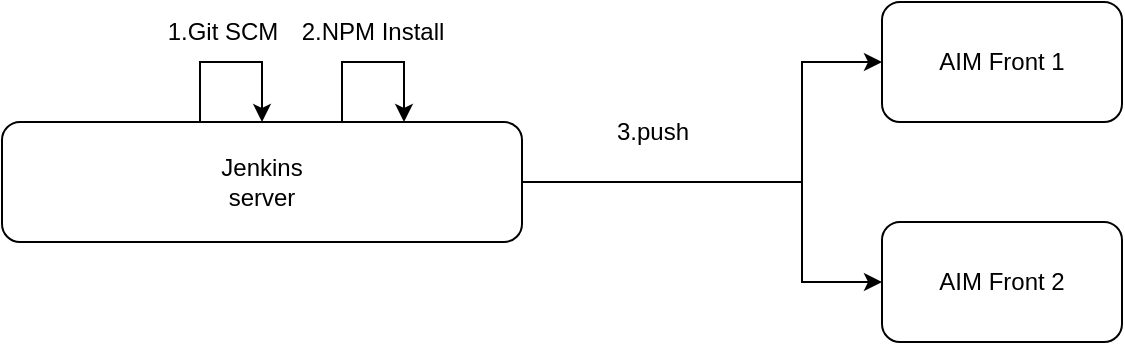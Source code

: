 <mxfile version="21.2.9" type="github">
  <diagram name="第 1 页" id="mmZjBVgp-5ww0B1r9gcF">
    <mxGraphModel dx="974" dy="660" grid="1" gridSize="10" guides="1" tooltips="1" connect="1" arrows="1" fold="1" page="1" pageScale="1" pageWidth="827" pageHeight="1169" math="0" shadow="0">
      <root>
        <mxCell id="0" />
        <mxCell id="1" parent="0" />
        <mxCell id="ss2t_ngD0FUfHPDTS_Bn-9" style="edgeStyle=orthogonalEdgeStyle;rounded=0;orthogonalLoop=1;jettySize=auto;html=1;exitX=1;exitY=0.5;exitDx=0;exitDy=0;" edge="1" parent="1" source="ss2t_ngD0FUfHPDTS_Bn-1" target="ss2t_ngD0FUfHPDTS_Bn-2">
          <mxGeometry relative="1" as="geometry">
            <Array as="points">
              <mxPoint x="480" y="190" />
              <mxPoint x="480" y="130" />
            </Array>
          </mxGeometry>
        </mxCell>
        <mxCell id="ss2t_ngD0FUfHPDTS_Bn-10" style="edgeStyle=orthogonalEdgeStyle;rounded=0;orthogonalLoop=1;jettySize=auto;html=1;exitX=1;exitY=0.5;exitDx=0;exitDy=0;" edge="1" parent="1" source="ss2t_ngD0FUfHPDTS_Bn-1" target="ss2t_ngD0FUfHPDTS_Bn-3">
          <mxGeometry relative="1" as="geometry">
            <Array as="points">
              <mxPoint x="480" y="190" />
              <mxPoint x="480" y="240" />
            </Array>
          </mxGeometry>
        </mxCell>
        <mxCell id="ss2t_ngD0FUfHPDTS_Bn-1" value="Jenkins&lt;br&gt;server" style="rounded=1;whiteSpace=wrap;html=1;align=center;" vertex="1" parent="1">
          <mxGeometry x="80" y="160" width="260" height="60" as="geometry" />
        </mxCell>
        <mxCell id="ss2t_ngD0FUfHPDTS_Bn-2" value="AIM Front 1" style="rounded=1;whiteSpace=wrap;html=1;" vertex="1" parent="1">
          <mxGeometry x="520" y="100" width="120" height="60" as="geometry" />
        </mxCell>
        <mxCell id="ss2t_ngD0FUfHPDTS_Bn-3" value="AIM Front 2" style="rounded=1;whiteSpace=wrap;html=1;" vertex="1" parent="1">
          <mxGeometry x="520" y="210" width="120" height="60" as="geometry" />
        </mxCell>
        <mxCell id="ss2t_ngD0FUfHPDTS_Bn-6" value="1.Git SCM" style="text;html=1;align=center;verticalAlign=middle;resizable=0;points=[];autosize=1;strokeColor=none;fillColor=none;" vertex="1" parent="1">
          <mxGeometry x="150" y="100" width="80" height="30" as="geometry" />
        </mxCell>
        <mxCell id="ss2t_ngD0FUfHPDTS_Bn-7" value="" style="endArrow=classic;html=1;rounded=0;exitX=0.078;exitY=-0.007;exitDx=0;exitDy=0;exitPerimeter=0;" edge="1" parent="1">
          <mxGeometry width="50" height="50" relative="1" as="geometry">
            <mxPoint x="250" y="160" as="sourcePoint" />
            <mxPoint x="281" y="160" as="targetPoint" />
            <Array as="points">
              <mxPoint x="250" y="130" />
              <mxPoint x="281" y="130" />
            </Array>
          </mxGeometry>
        </mxCell>
        <mxCell id="ss2t_ngD0FUfHPDTS_Bn-8" value="2.NPM Install" style="text;html=1;align=center;verticalAlign=middle;resizable=0;points=[];autosize=1;strokeColor=none;fillColor=none;" vertex="1" parent="1">
          <mxGeometry x="220" y="100" width="90" height="30" as="geometry" />
        </mxCell>
        <mxCell id="ss2t_ngD0FUfHPDTS_Bn-11" value="3.push" style="text;html=1;align=center;verticalAlign=middle;resizable=0;points=[];autosize=1;strokeColor=none;fillColor=none;" vertex="1" parent="1">
          <mxGeometry x="375" y="150" width="60" height="30" as="geometry" />
        </mxCell>
        <mxCell id="ss2t_ngD0FUfHPDTS_Bn-12" value="" style="endArrow=classic;html=1;rounded=0;exitX=0.078;exitY=-0.007;exitDx=0;exitDy=0;exitPerimeter=0;" edge="1" parent="1">
          <mxGeometry width="50" height="50" relative="1" as="geometry">
            <mxPoint x="179" y="160" as="sourcePoint" />
            <mxPoint x="210" y="160" as="targetPoint" />
            <Array as="points">
              <mxPoint x="179" y="130" />
              <mxPoint x="210" y="130" />
            </Array>
          </mxGeometry>
        </mxCell>
      </root>
    </mxGraphModel>
  </diagram>
</mxfile>
